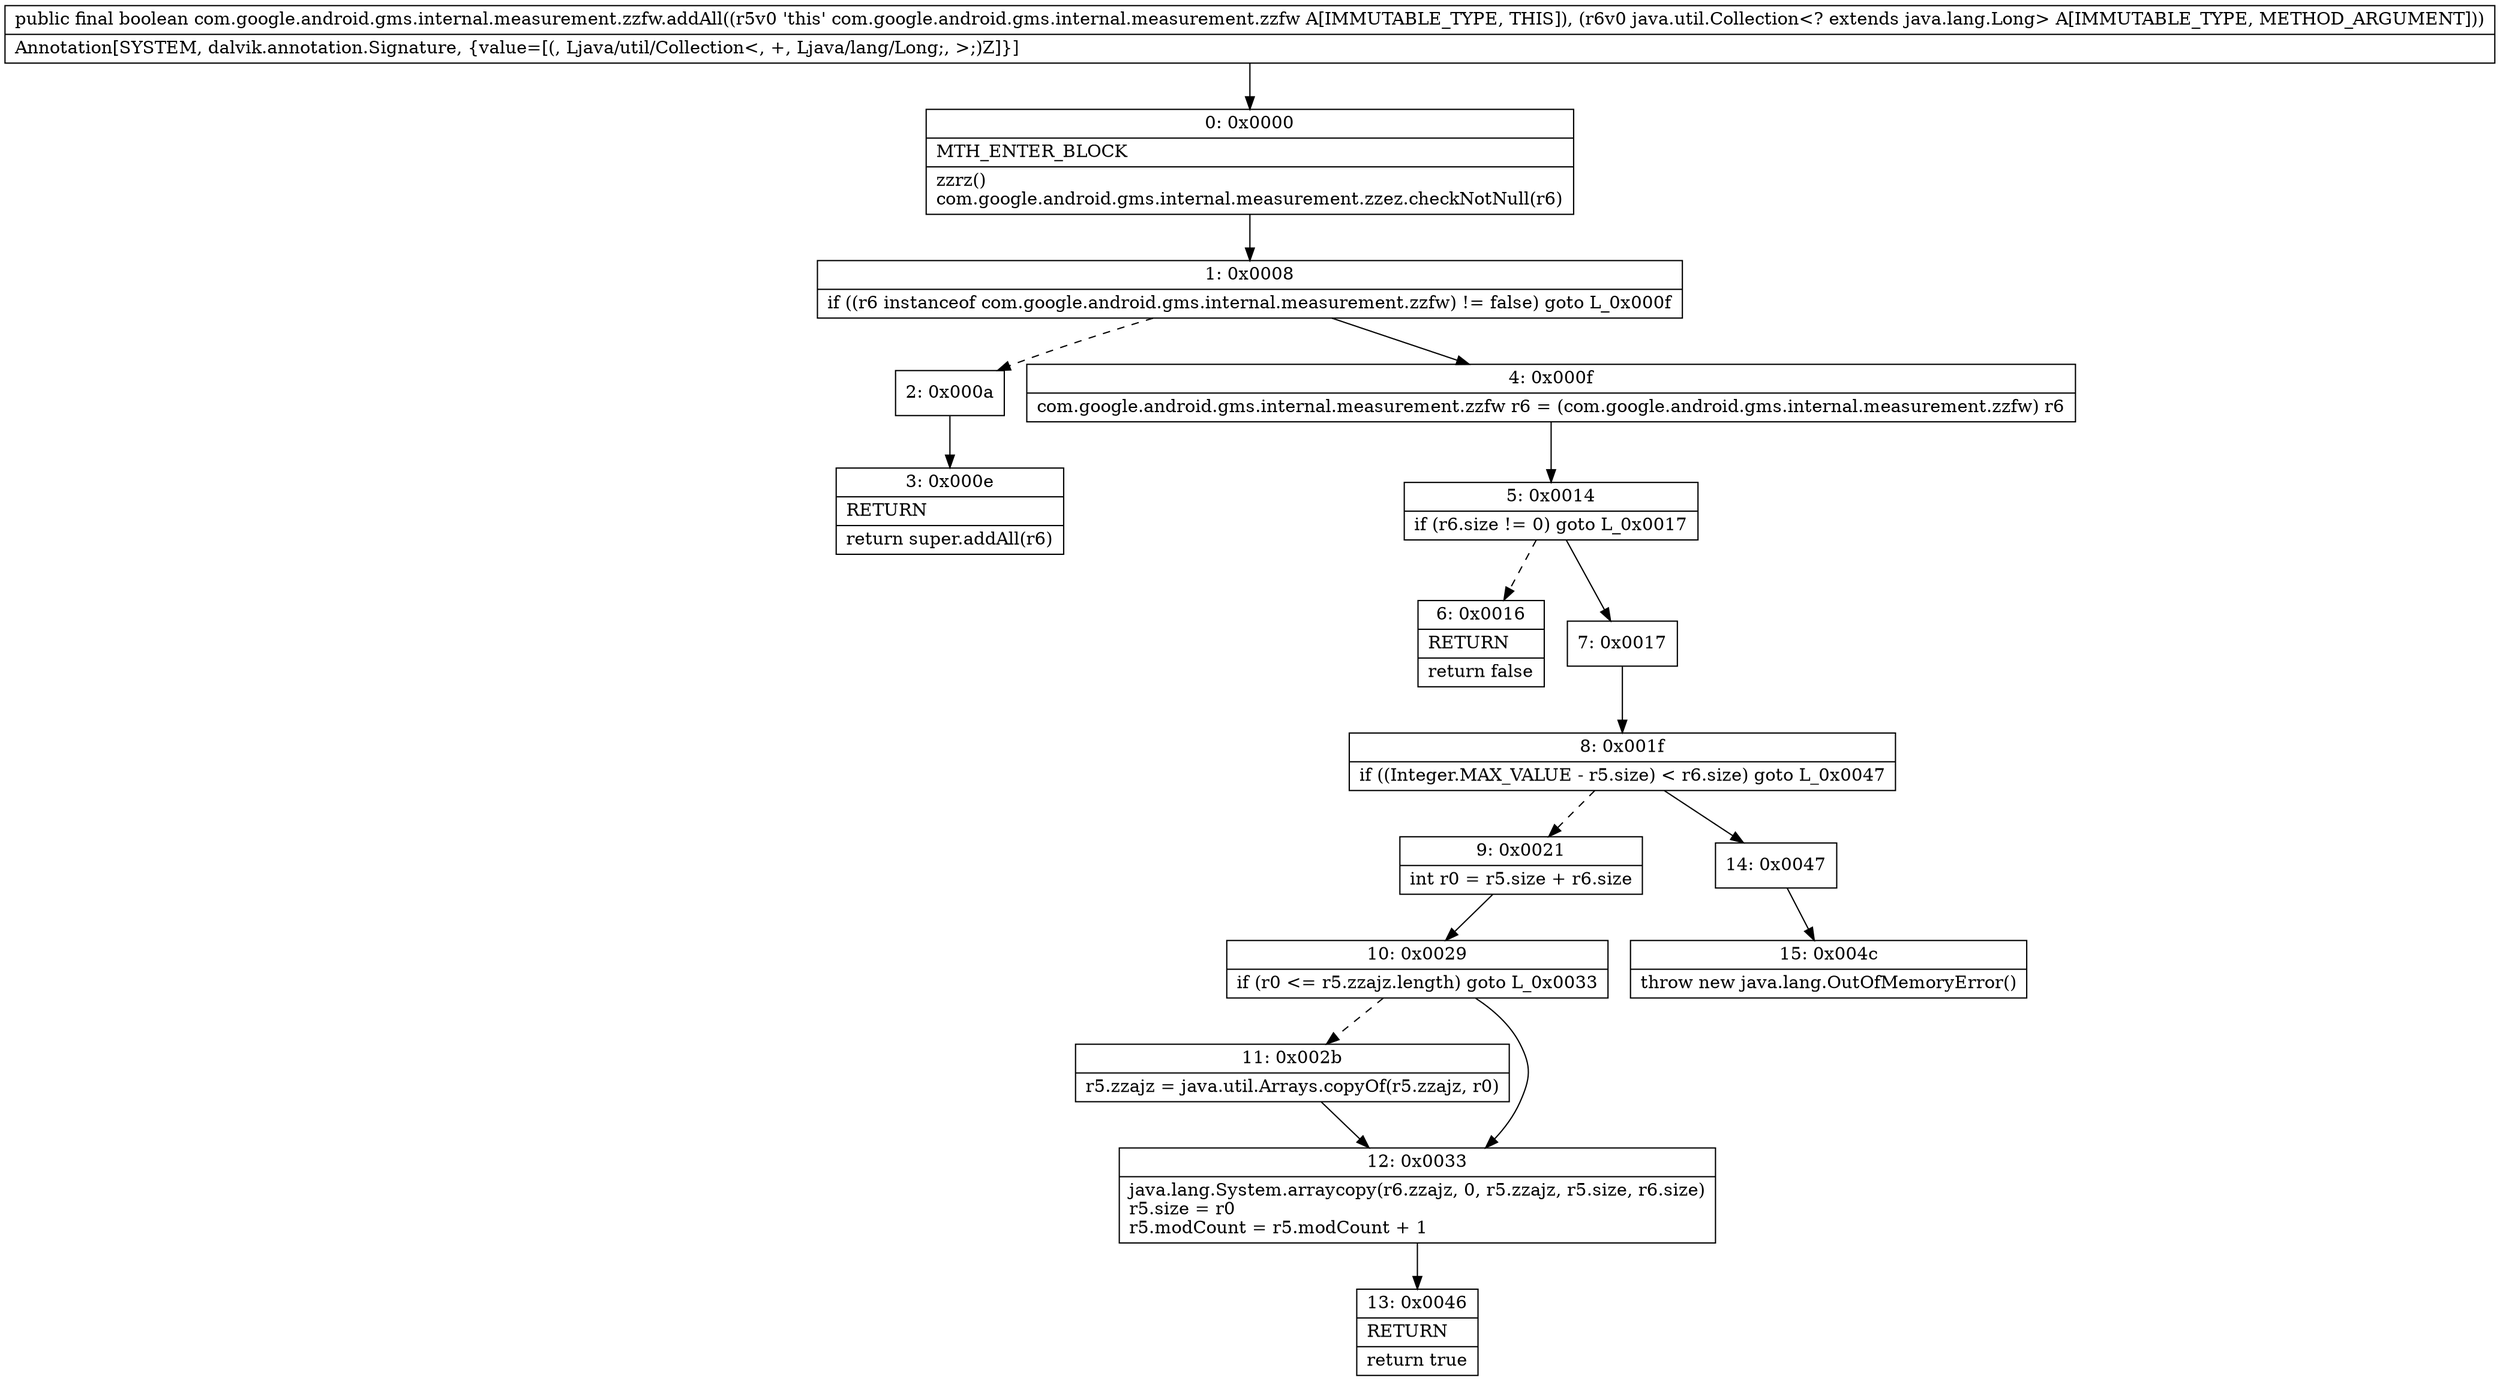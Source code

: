 digraph "CFG forcom.google.android.gms.internal.measurement.zzfw.addAll(Ljava\/util\/Collection;)Z" {
Node_0 [shape=record,label="{0\:\ 0x0000|MTH_ENTER_BLOCK\l|zzrz()\lcom.google.android.gms.internal.measurement.zzez.checkNotNull(r6)\l}"];
Node_1 [shape=record,label="{1\:\ 0x0008|if ((r6 instanceof com.google.android.gms.internal.measurement.zzfw) != false) goto L_0x000f\l}"];
Node_2 [shape=record,label="{2\:\ 0x000a}"];
Node_3 [shape=record,label="{3\:\ 0x000e|RETURN\l|return super.addAll(r6)\l}"];
Node_4 [shape=record,label="{4\:\ 0x000f|com.google.android.gms.internal.measurement.zzfw r6 = (com.google.android.gms.internal.measurement.zzfw) r6\l}"];
Node_5 [shape=record,label="{5\:\ 0x0014|if (r6.size != 0) goto L_0x0017\l}"];
Node_6 [shape=record,label="{6\:\ 0x0016|RETURN\l|return false\l}"];
Node_7 [shape=record,label="{7\:\ 0x0017}"];
Node_8 [shape=record,label="{8\:\ 0x001f|if ((Integer.MAX_VALUE \- r5.size) \< r6.size) goto L_0x0047\l}"];
Node_9 [shape=record,label="{9\:\ 0x0021|int r0 = r5.size + r6.size\l}"];
Node_10 [shape=record,label="{10\:\ 0x0029|if (r0 \<= r5.zzajz.length) goto L_0x0033\l}"];
Node_11 [shape=record,label="{11\:\ 0x002b|r5.zzajz = java.util.Arrays.copyOf(r5.zzajz, r0)\l}"];
Node_12 [shape=record,label="{12\:\ 0x0033|java.lang.System.arraycopy(r6.zzajz, 0, r5.zzajz, r5.size, r6.size)\lr5.size = r0\lr5.modCount = r5.modCount + 1\l}"];
Node_13 [shape=record,label="{13\:\ 0x0046|RETURN\l|return true\l}"];
Node_14 [shape=record,label="{14\:\ 0x0047}"];
Node_15 [shape=record,label="{15\:\ 0x004c|throw new java.lang.OutOfMemoryError()\l}"];
MethodNode[shape=record,label="{public final boolean com.google.android.gms.internal.measurement.zzfw.addAll((r5v0 'this' com.google.android.gms.internal.measurement.zzfw A[IMMUTABLE_TYPE, THIS]), (r6v0 java.util.Collection\<? extends java.lang.Long\> A[IMMUTABLE_TYPE, METHOD_ARGUMENT]))  | Annotation[SYSTEM, dalvik.annotation.Signature, \{value=[(, Ljava\/util\/Collection\<, +, Ljava\/lang\/Long;, \>;)Z]\}]\l}"];
MethodNode -> Node_0;
Node_0 -> Node_1;
Node_1 -> Node_2[style=dashed];
Node_1 -> Node_4;
Node_2 -> Node_3;
Node_4 -> Node_5;
Node_5 -> Node_6[style=dashed];
Node_5 -> Node_7;
Node_7 -> Node_8;
Node_8 -> Node_9[style=dashed];
Node_8 -> Node_14;
Node_9 -> Node_10;
Node_10 -> Node_11[style=dashed];
Node_10 -> Node_12;
Node_11 -> Node_12;
Node_12 -> Node_13;
Node_14 -> Node_15;
}

